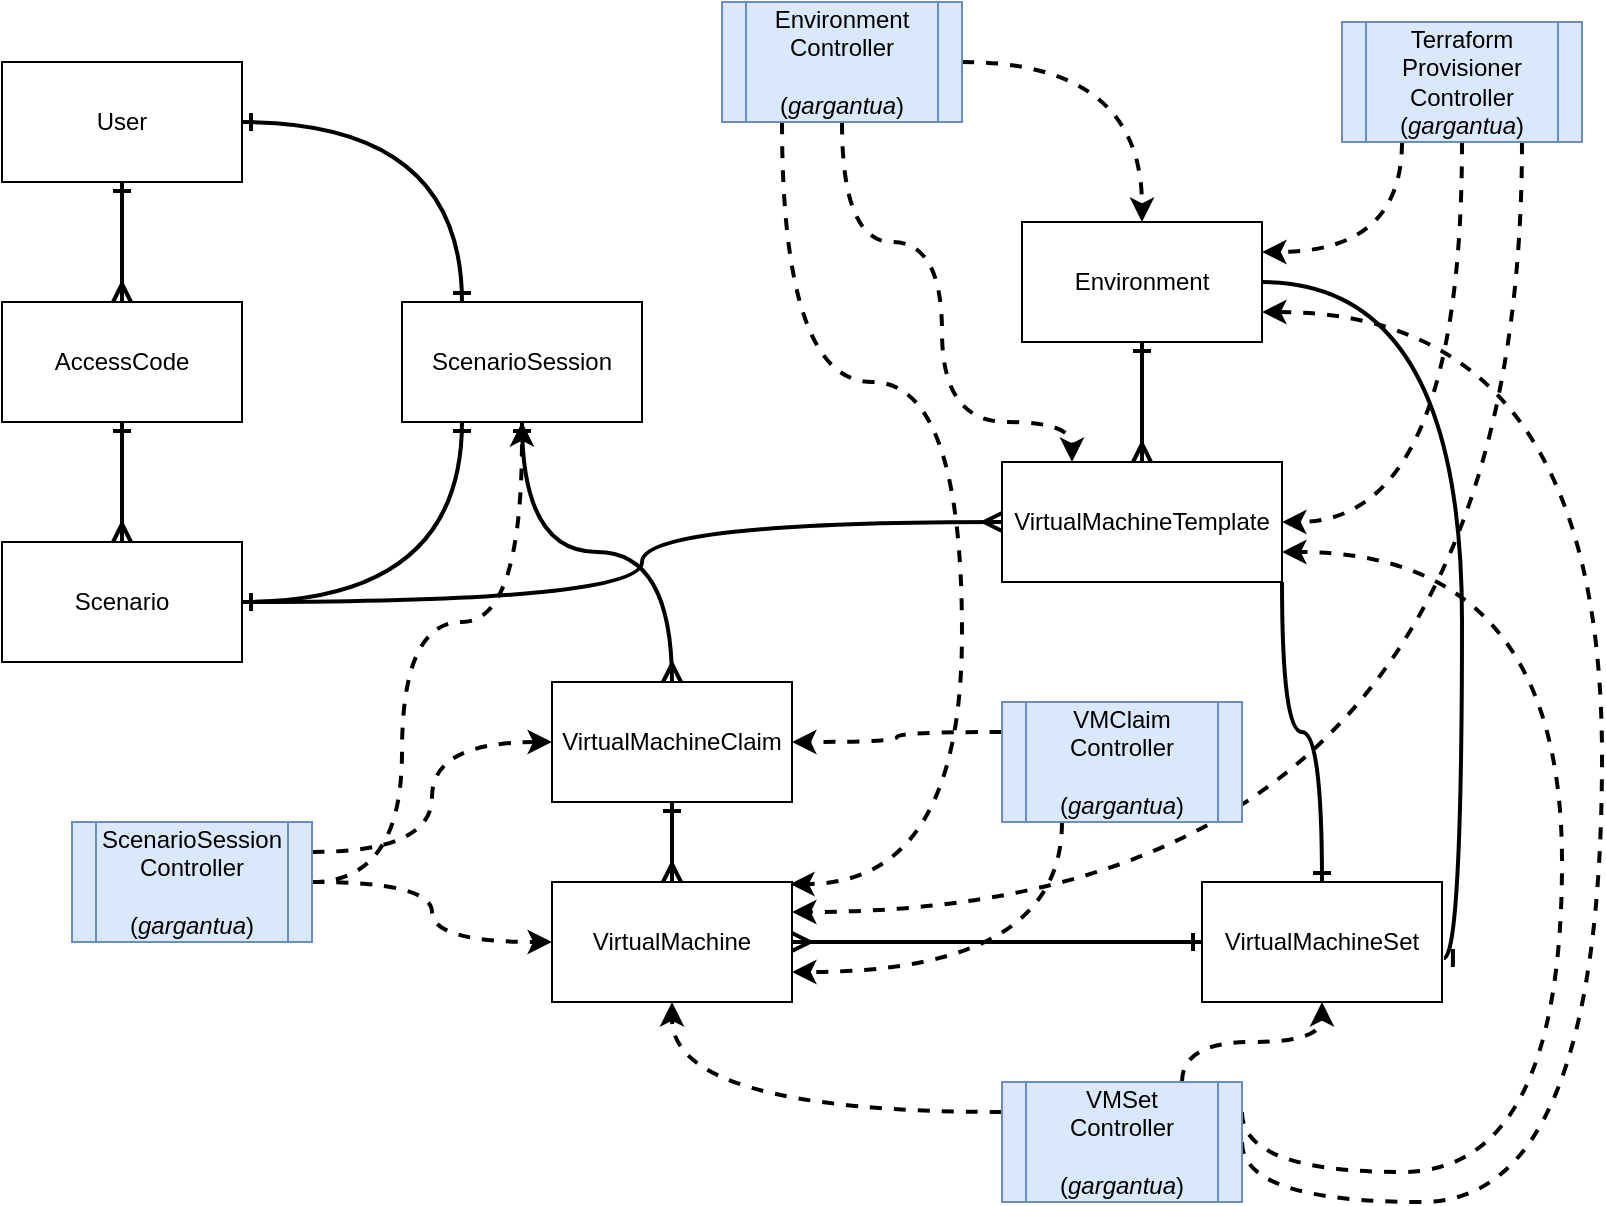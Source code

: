 <mxfile version="10.9.2" type="github"><diagram id="6xAaytob-hsEfIgVQDfN" name="Page-1"><mxGraphModel dx="1158" dy="578" grid="1" gridSize="10" guides="1" tooltips="1" connect="1" arrows="1" fold="1" page="1" pageScale="1" pageWidth="850" pageHeight="1100" math="0" shadow="0"><root><mxCell id="0"/><mxCell id="1" parent="0"/><mxCell id="lcxQCWjq9pFxZeCDH0jn-10" style="edgeStyle=orthogonalEdgeStyle;curved=1;orthogonalLoop=1;jettySize=auto;html=1;strokeWidth=2;endArrow=ERmany;endFill=0;startArrow=ERone;startFill=0;" edge="1" parent="1" source="lcxQCWjq9pFxZeCDH0jn-1" target="lcxQCWjq9pFxZeCDH0jn-3"><mxGeometry relative="1" as="geometry"/></mxCell><mxCell id="lcxQCWjq9pFxZeCDH0jn-13" style="edgeStyle=orthogonalEdgeStyle;curved=1;orthogonalLoop=1;jettySize=auto;html=1;startArrow=ERone;startFill=0;endArrow=ERone;endFill=0;strokeWidth=2;entryX=0.25;entryY=0;entryDx=0;entryDy=0;" edge="1" parent="1" source="lcxQCWjq9pFxZeCDH0jn-1" target="lcxQCWjq9pFxZeCDH0jn-4"><mxGeometry relative="1" as="geometry"/></mxCell><mxCell id="lcxQCWjq9pFxZeCDH0jn-1" value="User&lt;br&gt;" style="rounded=0;whiteSpace=wrap;html=1;" vertex="1" parent="1"><mxGeometry x="30" y="40" width="120" height="60" as="geometry"/></mxCell><mxCell id="lcxQCWjq9pFxZeCDH0jn-12" style="edgeStyle=orthogonalEdgeStyle;curved=1;orthogonalLoop=1;jettySize=auto;html=1;entryX=0.25;entryY=1;entryDx=0;entryDy=0;startArrow=ERone;startFill=0;endArrow=ERone;endFill=0;strokeWidth=2;" edge="1" parent="1" source="lcxQCWjq9pFxZeCDH0jn-2" target="lcxQCWjq9pFxZeCDH0jn-4"><mxGeometry relative="1" as="geometry"/></mxCell><mxCell id="lcxQCWjq9pFxZeCDH0jn-21" style="edgeStyle=orthogonalEdgeStyle;curved=1;orthogonalLoop=1;jettySize=auto;html=1;startArrow=ERone;startFill=0;endArrow=ERmany;endFill=0;strokeWidth=2;" edge="1" parent="1" source="lcxQCWjq9pFxZeCDH0jn-2" target="lcxQCWjq9pFxZeCDH0jn-18"><mxGeometry relative="1" as="geometry"><Array as="points"><mxPoint x="350" y="310"/><mxPoint x="350" y="270"/></Array></mxGeometry></mxCell><mxCell id="lcxQCWjq9pFxZeCDH0jn-2" value="Scenario&lt;br&gt;" style="rounded=0;whiteSpace=wrap;html=1;" vertex="1" parent="1"><mxGeometry x="30" y="280" width="120" height="60" as="geometry"/></mxCell><mxCell id="lcxQCWjq9pFxZeCDH0jn-11" style="edgeStyle=orthogonalEdgeStyle;curved=1;orthogonalLoop=1;jettySize=auto;html=1;entryX=0.5;entryY=0;entryDx=0;entryDy=0;startArrow=ERone;startFill=0;endArrow=ERmany;endFill=0;strokeWidth=2;" edge="1" parent="1" source="lcxQCWjq9pFxZeCDH0jn-3" target="lcxQCWjq9pFxZeCDH0jn-2"><mxGeometry relative="1" as="geometry"/></mxCell><mxCell id="lcxQCWjq9pFxZeCDH0jn-3" value="AccessCode&lt;br&gt;" style="rounded=0;whiteSpace=wrap;html=1;" vertex="1" parent="1"><mxGeometry x="30" y="160" width="120" height="60" as="geometry"/></mxCell><mxCell id="lcxQCWjq9pFxZeCDH0jn-24" style="edgeStyle=orthogonalEdgeStyle;curved=1;orthogonalLoop=1;jettySize=auto;html=1;entryX=0.5;entryY=0;entryDx=0;entryDy=0;startArrow=ERone;startFill=0;endArrow=ERmany;endFill=0;strokeWidth=2;" edge="1" parent="1" source="lcxQCWjq9pFxZeCDH0jn-4" target="lcxQCWjq9pFxZeCDH0jn-15"><mxGeometry relative="1" as="geometry"/></mxCell><mxCell id="lcxQCWjq9pFxZeCDH0jn-4" value="ScenarioSession" style="rounded=0;whiteSpace=wrap;html=1;" vertex="1" parent="1"><mxGeometry x="230" y="160" width="120" height="60" as="geometry"/></mxCell><mxCell id="lcxQCWjq9pFxZeCDH0jn-19" style="edgeStyle=orthogonalEdgeStyle;curved=1;orthogonalLoop=1;jettySize=auto;html=1;startArrow=ERone;startFill=0;endArrow=ERmany;endFill=0;strokeWidth=2;" edge="1" parent="1" source="lcxQCWjq9pFxZeCDH0jn-5" target="lcxQCWjq9pFxZeCDH0jn-18"><mxGeometry relative="1" as="geometry"/></mxCell><mxCell id="lcxQCWjq9pFxZeCDH0jn-23" style="edgeStyle=orthogonalEdgeStyle;curved=1;orthogonalLoop=1;jettySize=auto;html=1;exitX=1;exitY=0.5;exitDx=0;exitDy=0;entryX=1.008;entryY=0.633;entryDx=0;entryDy=0;entryPerimeter=0;startArrow=none;startFill=0;endArrow=ERone;endFill=0;strokeWidth=2;" edge="1" parent="1" source="lcxQCWjq9pFxZeCDH0jn-5" target="lcxQCWjq9pFxZeCDH0jn-17"><mxGeometry relative="1" as="geometry"><Array as="points"><mxPoint x="760" y="150"/><mxPoint x="760" y="488"/></Array></mxGeometry></mxCell><mxCell id="lcxQCWjq9pFxZeCDH0jn-5" value="Environment" style="rounded=0;whiteSpace=wrap;html=1;" vertex="1" parent="1"><mxGeometry x="540" y="120" width="120" height="60" as="geometry"/></mxCell><mxCell id="lcxQCWjq9pFxZeCDH0jn-7" style="edgeStyle=orthogonalEdgeStyle;orthogonalLoop=1;jettySize=auto;html=1;curved=1;strokeWidth=2;dashed=1;" edge="1" parent="1" source="lcxQCWjq9pFxZeCDH0jn-6" target="lcxQCWjq9pFxZeCDH0jn-5"><mxGeometry relative="1" as="geometry"/></mxCell><mxCell id="lcxQCWjq9pFxZeCDH0jn-36" style="edgeStyle=orthogonalEdgeStyle;curved=1;orthogonalLoop=1;jettySize=auto;html=1;exitX=0.25;exitY=1;exitDx=0;exitDy=0;entryX=0.992;entryY=0.017;entryDx=0;entryDy=0;entryPerimeter=0;startArrow=none;startFill=0;endArrow=classic;endFill=1;strokeWidth=2;dashed=1;" edge="1" parent="1" source="lcxQCWjq9pFxZeCDH0jn-6" target="lcxQCWjq9pFxZeCDH0jn-14"><mxGeometry relative="1" as="geometry"><Array as="points"><mxPoint x="420" y="200"/><mxPoint x="510" y="200"/><mxPoint x="510" y="451"/></Array></mxGeometry></mxCell><mxCell id="lcxQCWjq9pFxZeCDH0jn-38" style="edgeStyle=orthogonalEdgeStyle;curved=1;orthogonalLoop=1;jettySize=auto;html=1;exitX=0.5;exitY=1;exitDx=0;exitDy=0;entryX=0.25;entryY=0;entryDx=0;entryDy=0;dashed=1;startArrow=none;startFill=0;endArrow=classic;endFill=1;strokeWidth=2;" edge="1" parent="1" source="lcxQCWjq9pFxZeCDH0jn-6" target="lcxQCWjq9pFxZeCDH0jn-18"><mxGeometry relative="1" as="geometry"><Array as="points"><mxPoint x="450" y="130"/><mxPoint x="500" y="130"/><mxPoint x="500" y="220"/><mxPoint x="565" y="220"/></Array></mxGeometry></mxCell><mxCell id="lcxQCWjq9pFxZeCDH0jn-6" value="Environment&lt;br&gt;Controller&lt;br&gt;&lt;br&gt;(&lt;i&gt;gargantua&lt;/i&gt;)&lt;br&gt;" style="shape=process;whiteSpace=wrap;html=1;backgroundOutline=1;fillColor=#dae8fc;strokeColor=#6c8ebf;" vertex="1" parent="1"><mxGeometry x="390" y="10" width="120" height="60" as="geometry"/></mxCell><mxCell id="lcxQCWjq9pFxZeCDH0jn-20" style="edgeStyle=orthogonalEdgeStyle;curved=1;orthogonalLoop=1;jettySize=auto;html=1;entryX=0;entryY=0.5;entryDx=0;entryDy=0;startArrow=ERmany;startFill=0;endArrow=ERone;endFill=0;strokeWidth=2;" edge="1" parent="1" source="lcxQCWjq9pFxZeCDH0jn-14" target="lcxQCWjq9pFxZeCDH0jn-17"><mxGeometry relative="1" as="geometry"/></mxCell><mxCell id="lcxQCWjq9pFxZeCDH0jn-14" value="VirtualMachine" style="rounded=0;whiteSpace=wrap;html=1;" vertex="1" parent="1"><mxGeometry x="305" y="450" width="120" height="60" as="geometry"/></mxCell><mxCell id="lcxQCWjq9pFxZeCDH0jn-16" style="edgeStyle=orthogonalEdgeStyle;curved=1;orthogonalLoop=1;jettySize=auto;html=1;entryX=0.5;entryY=0;entryDx=0;entryDy=0;startArrow=ERone;startFill=0;endArrow=ERmany;endFill=0;strokeWidth=2;" edge="1" parent="1" source="lcxQCWjq9pFxZeCDH0jn-15" target="lcxQCWjq9pFxZeCDH0jn-14"><mxGeometry relative="1" as="geometry"/></mxCell><mxCell id="lcxQCWjq9pFxZeCDH0jn-15" value="VirtualMachineClaim" style="rounded=0;whiteSpace=wrap;html=1;" vertex="1" parent="1"><mxGeometry x="305" y="350" width="120" height="60" as="geometry"/></mxCell><mxCell id="lcxQCWjq9pFxZeCDH0jn-17" value="VirtualMachineSet" style="rounded=0;whiteSpace=wrap;html=1;" vertex="1" parent="1"><mxGeometry x="630" y="450" width="120" height="60" as="geometry"/></mxCell><mxCell id="lcxQCWjq9pFxZeCDH0jn-22" style="edgeStyle=orthogonalEdgeStyle;curved=1;orthogonalLoop=1;jettySize=auto;html=1;startArrow=none;startFill=0;endArrow=ERone;endFill=0;strokeWidth=2;" edge="1" parent="1" source="lcxQCWjq9pFxZeCDH0jn-18" target="lcxQCWjq9pFxZeCDH0jn-17"><mxGeometry relative="1" as="geometry"><Array as="points"><mxPoint x="670" y="375"/><mxPoint x="690" y="375"/></Array></mxGeometry></mxCell><mxCell id="lcxQCWjq9pFxZeCDH0jn-18" value="VirtualMachineTemplate" style="rounded=0;whiteSpace=wrap;html=1;" vertex="1" parent="1"><mxGeometry x="530" y="240" width="140" height="60" as="geometry"/></mxCell><mxCell id="lcxQCWjq9pFxZeCDH0jn-26" style="edgeStyle=orthogonalEdgeStyle;curved=1;orthogonalLoop=1;jettySize=auto;html=1;entryX=0.5;entryY=1;entryDx=0;entryDy=0;startArrow=none;startFill=0;endArrow=classic;endFill=1;strokeWidth=2;dashed=1;" edge="1" parent="1" source="lcxQCWjq9pFxZeCDH0jn-25" target="lcxQCWjq9pFxZeCDH0jn-4"><mxGeometry relative="1" as="geometry"><Array as="points"><mxPoint x="230" y="320"/><mxPoint x="290" y="320"/></Array></mxGeometry></mxCell><mxCell id="lcxQCWjq9pFxZeCDH0jn-41" style="edgeStyle=orthogonalEdgeStyle;curved=1;orthogonalLoop=1;jettySize=auto;html=1;exitX=1;exitY=0.25;exitDx=0;exitDy=0;entryX=0;entryY=0.5;entryDx=0;entryDy=0;dashed=1;startArrow=none;startFill=0;endArrow=classic;endFill=1;strokeWidth=2;" edge="1" parent="1" source="lcxQCWjq9pFxZeCDH0jn-25" target="lcxQCWjq9pFxZeCDH0jn-15"><mxGeometry relative="1" as="geometry"/></mxCell><mxCell id="lcxQCWjq9pFxZeCDH0jn-42" style="edgeStyle=orthogonalEdgeStyle;curved=1;orthogonalLoop=1;jettySize=auto;html=1;exitX=1;exitY=0.5;exitDx=0;exitDy=0;entryX=0;entryY=0.5;entryDx=0;entryDy=0;dashed=1;startArrow=none;startFill=0;endArrow=classic;endFill=1;strokeWidth=2;" edge="1" parent="1" source="lcxQCWjq9pFxZeCDH0jn-25" target="lcxQCWjq9pFxZeCDH0jn-14"><mxGeometry relative="1" as="geometry"/></mxCell><mxCell id="lcxQCWjq9pFxZeCDH0jn-25" value="ScenarioSession&lt;br&gt;Controller&lt;br&gt;&lt;br&gt;(&lt;i&gt;gargantua&lt;/i&gt;)&lt;br&gt;" style="shape=process;whiteSpace=wrap;html=1;backgroundOutline=1;fillColor=#dae8fc;strokeColor=#6c8ebf;" vertex="1" parent="1"><mxGeometry x="65" y="420" width="120" height="60" as="geometry"/></mxCell><mxCell id="lcxQCWjq9pFxZeCDH0jn-29" style="edgeStyle=orthogonalEdgeStyle;curved=1;orthogonalLoop=1;jettySize=auto;html=1;exitX=0.25;exitY=1;exitDx=0;exitDy=0;entryX=1;entryY=0.25;entryDx=0;entryDy=0;startArrow=none;startFill=0;endArrow=classic;endFill=1;strokeWidth=2;dashed=1;" edge="1" parent="1" source="lcxQCWjq9pFxZeCDH0jn-28" target="lcxQCWjq9pFxZeCDH0jn-5"><mxGeometry relative="1" as="geometry"/></mxCell><mxCell id="lcxQCWjq9pFxZeCDH0jn-30" style="edgeStyle=orthogonalEdgeStyle;curved=1;orthogonalLoop=1;jettySize=auto;html=1;exitX=0.5;exitY=1;exitDx=0;exitDy=0;entryX=1;entryY=0.5;entryDx=0;entryDy=0;startArrow=none;startFill=0;endArrow=classic;endFill=1;strokeWidth=2;dashed=1;" edge="1" parent="1" source="lcxQCWjq9pFxZeCDH0jn-28" target="lcxQCWjq9pFxZeCDH0jn-18"><mxGeometry relative="1" as="geometry"/></mxCell><mxCell id="lcxQCWjq9pFxZeCDH0jn-31" style="edgeStyle=orthogonalEdgeStyle;curved=1;orthogonalLoop=1;jettySize=auto;html=1;exitX=0.75;exitY=1;exitDx=0;exitDy=0;entryX=1;entryY=0.25;entryDx=0;entryDy=0;startArrow=none;startFill=0;endArrow=classic;endFill=1;strokeWidth=2;dashed=1;" edge="1" parent="1" source="lcxQCWjq9pFxZeCDH0jn-28" target="lcxQCWjq9pFxZeCDH0jn-14"><mxGeometry relative="1" as="geometry"/></mxCell><mxCell id="lcxQCWjq9pFxZeCDH0jn-28" value="Terraform&lt;br&gt;Provisioner&lt;br&gt;Controller&lt;br&gt;(&lt;i&gt;gargantua&lt;/i&gt;)&lt;br&gt;" style="shape=process;whiteSpace=wrap;html=1;backgroundOutline=1;fillColor=#dae8fc;strokeColor=#6c8ebf;" vertex="1" parent="1"><mxGeometry x="700" y="20" width="120" height="60" as="geometry"/></mxCell><mxCell id="lcxQCWjq9pFxZeCDH0jn-45" style="edgeStyle=orthogonalEdgeStyle;curved=1;orthogonalLoop=1;jettySize=auto;html=1;exitX=0;exitY=0.25;exitDx=0;exitDy=0;entryX=1;entryY=0.5;entryDx=0;entryDy=0;dashed=1;startArrow=none;startFill=0;endArrow=classic;endFill=1;strokeWidth=2;" edge="1" parent="1" source="lcxQCWjq9pFxZeCDH0jn-43" target="lcxQCWjq9pFxZeCDH0jn-15"><mxGeometry relative="1" as="geometry"/></mxCell><mxCell id="lcxQCWjq9pFxZeCDH0jn-46" style="edgeStyle=orthogonalEdgeStyle;curved=1;orthogonalLoop=1;jettySize=auto;html=1;exitX=0.25;exitY=1;exitDx=0;exitDy=0;entryX=1;entryY=0.75;entryDx=0;entryDy=0;dashed=1;startArrow=none;startFill=0;endArrow=classic;endFill=1;strokeWidth=2;" edge="1" parent="1" source="lcxQCWjq9pFxZeCDH0jn-43" target="lcxQCWjq9pFxZeCDH0jn-14"><mxGeometry relative="1" as="geometry"/></mxCell><mxCell id="lcxQCWjq9pFxZeCDH0jn-43" value="VMClaim&lt;br&gt;Controller&lt;br&gt;&lt;br&gt;(&lt;i&gt;gargantua&lt;/i&gt;)&lt;br&gt;" style="shape=process;whiteSpace=wrap;html=1;backgroundOutline=1;fillColor=#dae8fc;strokeColor=#6c8ebf;" vertex="1" parent="1"><mxGeometry x="530" y="360" width="120" height="60" as="geometry"/></mxCell><mxCell id="lcxQCWjq9pFxZeCDH0jn-48" style="edgeStyle=orthogonalEdgeStyle;curved=1;orthogonalLoop=1;jettySize=auto;html=1;exitX=0.75;exitY=0;exitDx=0;exitDy=0;dashed=1;startArrow=none;startFill=0;endArrow=classic;endFill=1;strokeWidth=2;" edge="1" parent="1" source="lcxQCWjq9pFxZeCDH0jn-47" target="lcxQCWjq9pFxZeCDH0jn-17"><mxGeometry relative="1" as="geometry"/></mxCell><mxCell id="lcxQCWjq9pFxZeCDH0jn-49" style="edgeStyle=orthogonalEdgeStyle;curved=1;orthogonalLoop=1;jettySize=auto;html=1;exitX=0;exitY=0.25;exitDx=0;exitDy=0;dashed=1;startArrow=none;startFill=0;endArrow=classic;endFill=1;strokeWidth=2;" edge="1" parent="1" source="lcxQCWjq9pFxZeCDH0jn-47" target="lcxQCWjq9pFxZeCDH0jn-14"><mxGeometry relative="1" as="geometry"/></mxCell><mxCell id="lcxQCWjq9pFxZeCDH0jn-51" style="edgeStyle=orthogonalEdgeStyle;curved=1;orthogonalLoop=1;jettySize=auto;html=1;exitX=1;exitY=0.25;exitDx=0;exitDy=0;entryX=1;entryY=0.75;entryDx=0;entryDy=0;dashed=1;startArrow=none;startFill=0;endArrow=classic;endFill=1;strokeWidth=2;" edge="1" parent="1" source="lcxQCWjq9pFxZeCDH0jn-47" target="lcxQCWjq9pFxZeCDH0jn-18"><mxGeometry relative="1" as="geometry"><Array as="points"><mxPoint x="810" y="595"/><mxPoint x="810" y="285"/></Array></mxGeometry></mxCell><mxCell id="lcxQCWjq9pFxZeCDH0jn-52" style="edgeStyle=orthogonalEdgeStyle;curved=1;orthogonalLoop=1;jettySize=auto;html=1;exitX=1;exitY=0.5;exitDx=0;exitDy=0;entryX=1;entryY=0.75;entryDx=0;entryDy=0;dashed=1;startArrow=none;startFill=0;endArrow=classic;endFill=1;strokeWidth=2;" edge="1" parent="1" source="lcxQCWjq9pFxZeCDH0jn-47" target="lcxQCWjq9pFxZeCDH0jn-5"><mxGeometry relative="1" as="geometry"><Array as="points"><mxPoint x="830" y="610"/><mxPoint x="830" y="165"/></Array></mxGeometry></mxCell><mxCell id="lcxQCWjq9pFxZeCDH0jn-47" value="VMSet&lt;br&gt;Controller&lt;br&gt;&lt;br&gt;(&lt;i&gt;gargantua&lt;/i&gt;)&lt;br&gt;" style="shape=process;whiteSpace=wrap;html=1;backgroundOutline=1;fillColor=#dae8fc;strokeColor=#6c8ebf;" vertex="1" parent="1"><mxGeometry x="530" y="550" width="120" height="60" as="geometry"/></mxCell></root></mxGraphModel></diagram></mxfile>